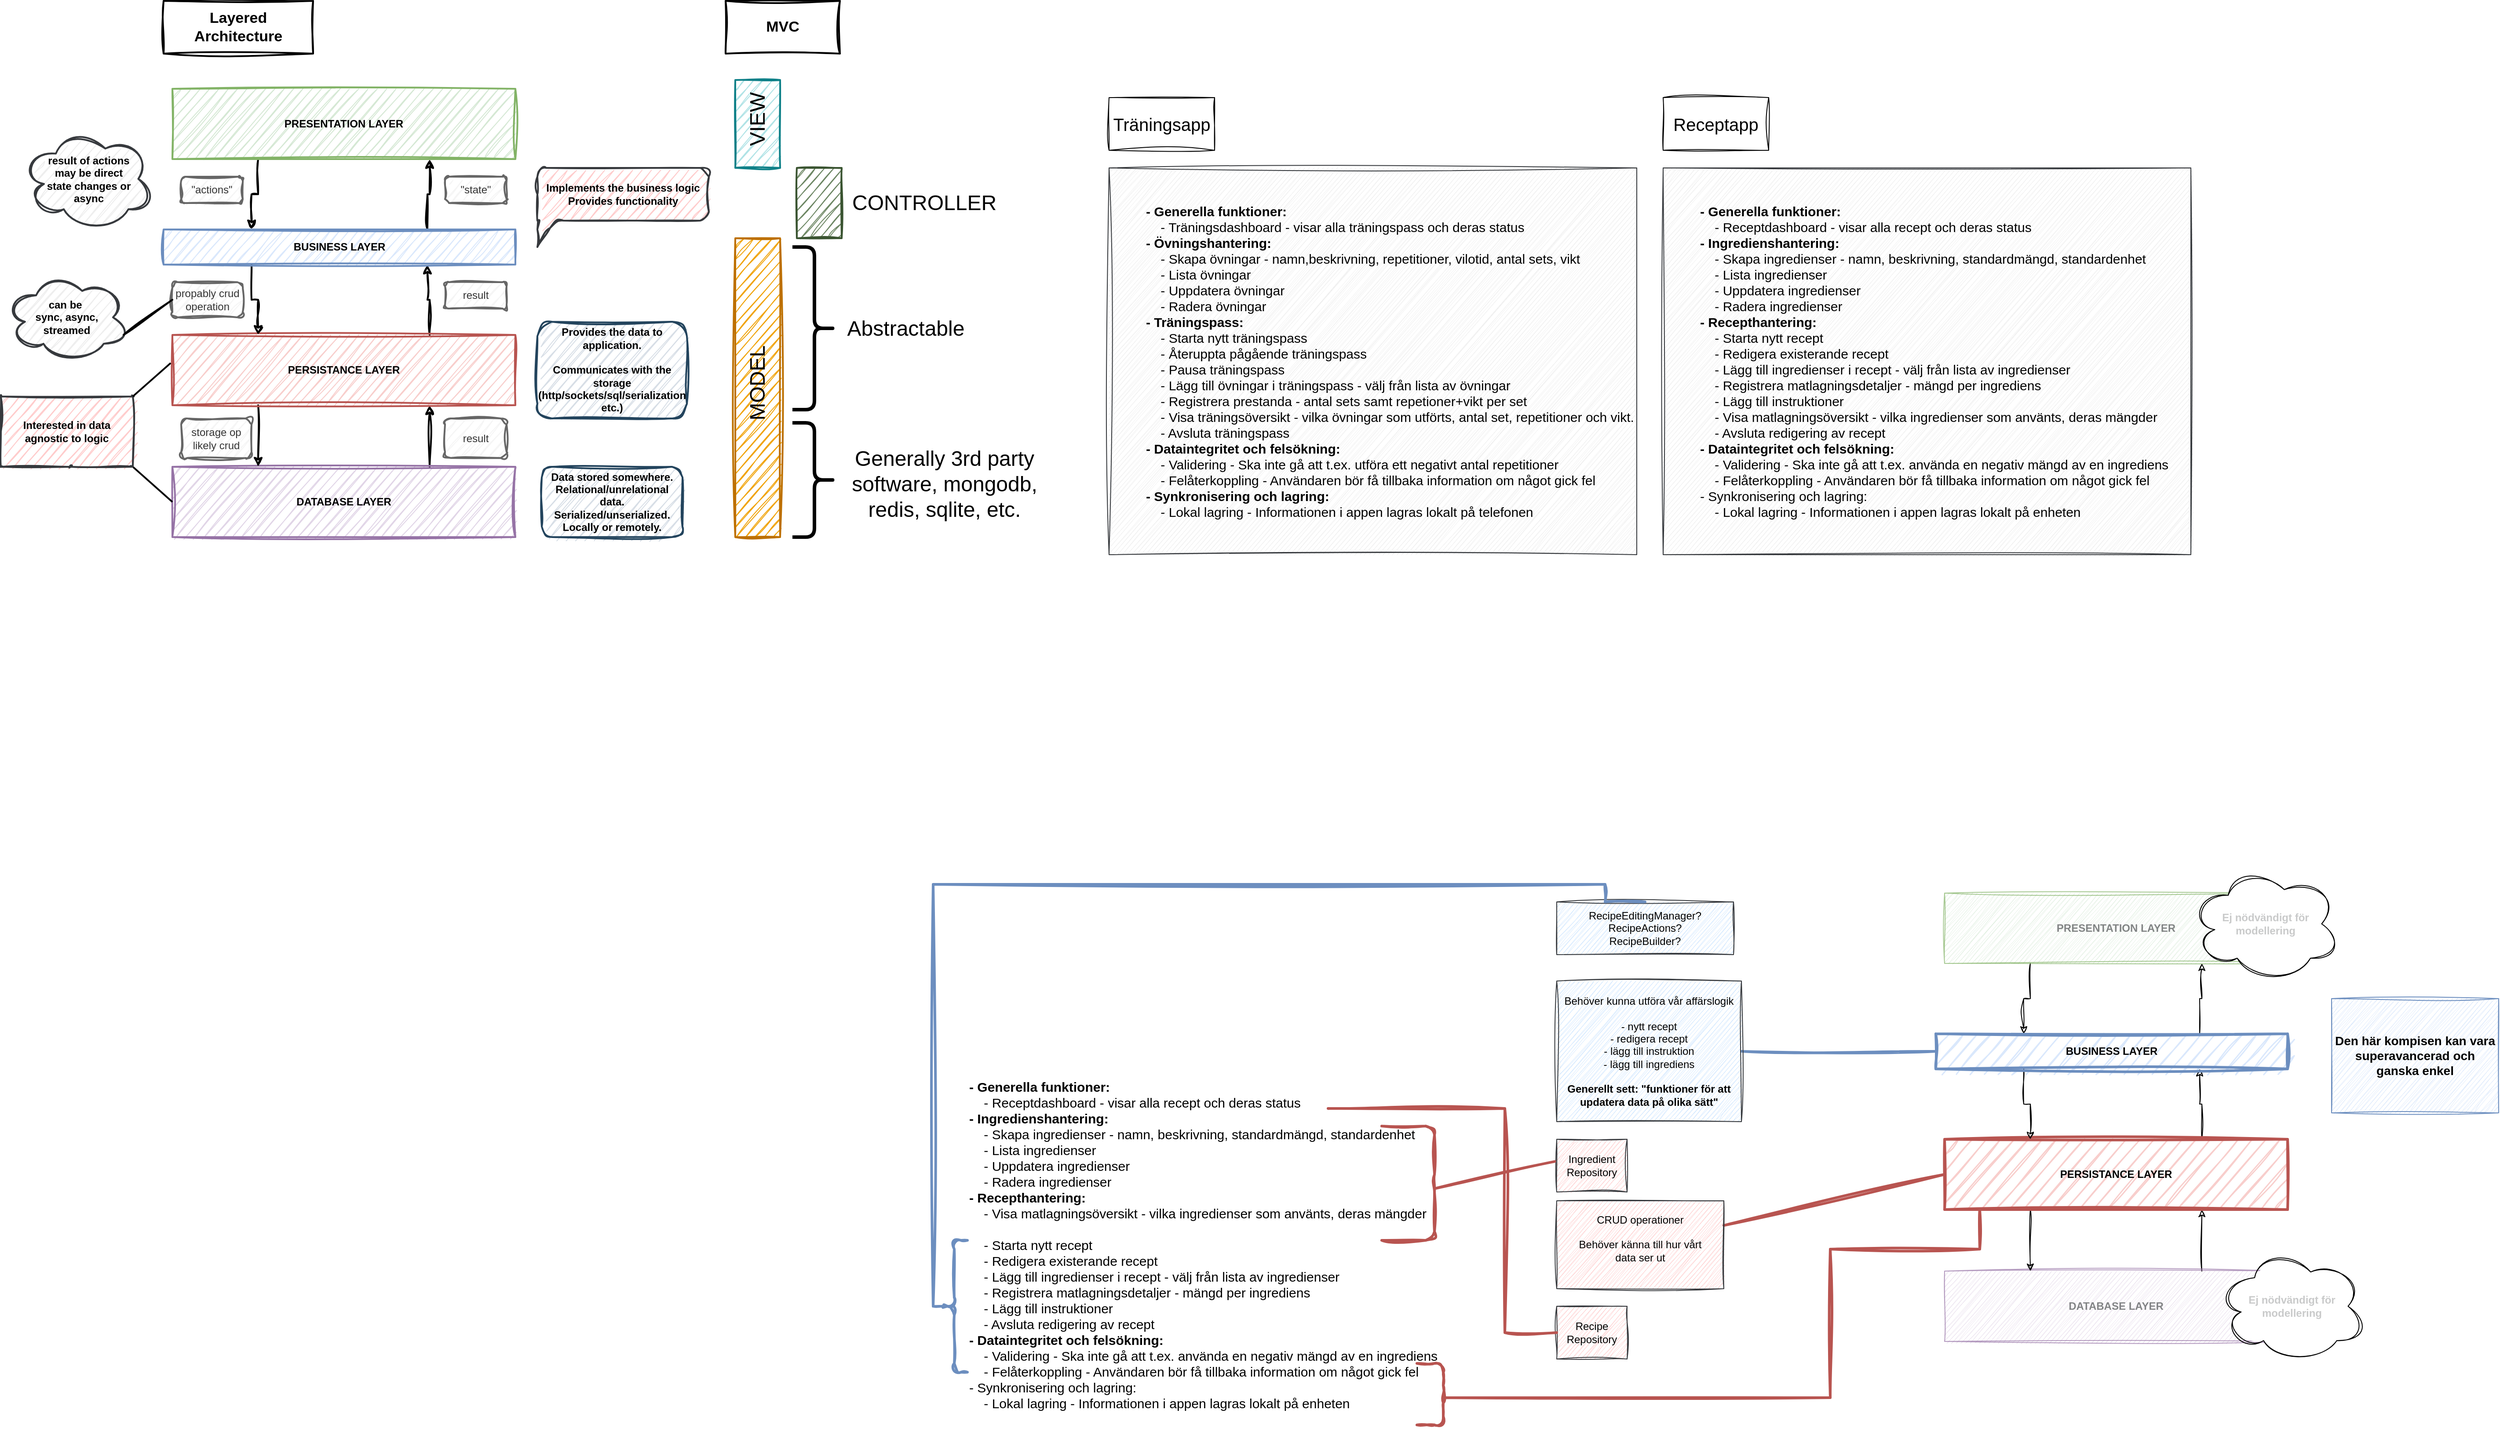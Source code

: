 <mxfile version="21.8.0" type="device">
  <diagram name="Page-1" id="NCVhBEKMuIL8DRtao78c">
    <mxGraphModel dx="3463" dy="1295" grid="1" gridSize="10" guides="1" tooltips="1" connect="1" arrows="1" fold="1" page="1" pageScale="1" pageWidth="850" pageHeight="1100" math="0" shadow="0">
      <root>
        <mxCell id="0" />
        <mxCell id="1" parent="0" />
        <mxCell id="bqATVecDFZBd0OB_Plpx-9" style="edgeStyle=orthogonalEdgeStyle;rounded=0;orthogonalLoop=1;jettySize=auto;html=1;exitX=0.75;exitY=0;exitDx=0;exitDy=0;entryX=0.75;entryY=1;entryDx=0;entryDy=0;sketch=1;curveFitting=1;jiggle=2;shadow=0;strokeWidth=2;" parent="1" source="bqATVecDFZBd0OB_Plpx-1" target="bqATVecDFZBd0OB_Plpx-3" edge="1">
          <mxGeometry relative="1" as="geometry" />
        </mxCell>
        <mxCell id="bqATVecDFZBd0OB_Plpx-1" value="&lt;b&gt;DATABASE LAYER&lt;/b&gt;" style="rounded=0;whiteSpace=wrap;html=1;fillColor=#e1d5e7;strokeColor=#9673a6;sketch=1;curveFitting=1;jiggle=2;shadow=0;strokeWidth=2;" parent="1" vertex="1">
          <mxGeometry x="-25" y="600" width="390" height="80" as="geometry" />
        </mxCell>
        <mxCell id="bqATVecDFZBd0OB_Plpx-8" style="edgeStyle=orthogonalEdgeStyle;rounded=0;orthogonalLoop=1;jettySize=auto;html=1;exitX=0.25;exitY=1;exitDx=0;exitDy=0;entryX=0.25;entryY=0;entryDx=0;entryDy=0;sketch=1;curveFitting=1;jiggle=2;shadow=0;strokeWidth=2;" parent="1" source="bqATVecDFZBd0OB_Plpx-3" target="bqATVecDFZBd0OB_Plpx-1" edge="1">
          <mxGeometry relative="1" as="geometry" />
        </mxCell>
        <mxCell id="bqATVecDFZBd0OB_Plpx-23" style="edgeStyle=orthogonalEdgeStyle;rounded=0;orthogonalLoop=1;jettySize=auto;html=1;exitX=0.75;exitY=0;exitDx=0;exitDy=0;entryX=0.75;entryY=1;entryDx=0;entryDy=0;sketch=1;curveFitting=1;jiggle=2;shadow=0;strokeWidth=2;" parent="1" source="bqATVecDFZBd0OB_Plpx-3" target="bqATVecDFZBd0OB_Plpx-21" edge="1">
          <mxGeometry relative="1" as="geometry" />
        </mxCell>
        <mxCell id="bqATVecDFZBd0OB_Plpx-3" value="&lt;b&gt;PERSISTANCE LAYER&lt;/b&gt;" style="rounded=0;whiteSpace=wrap;html=1;fillColor=#f8cecc;strokeColor=#b85450;sketch=1;curveFitting=1;jiggle=2;shadow=0;strokeWidth=2;" parent="1" vertex="1">
          <mxGeometry x="-25" y="450" width="390" height="80" as="geometry" />
        </mxCell>
        <mxCell id="bqATVecDFZBd0OB_Plpx-7" value="&lt;b&gt;Data stored somewhere. Relational/unrelational data. Serialized/unserialized. Locally or remotely.&lt;/b&gt;" style="rounded=1;whiteSpace=wrap;html=1;fillColor=#D7DEE6;strokeColor=#23445d;sketch=1;curveFitting=1;jiggle=2;shadow=0;strokeWidth=2;" parent="1" vertex="1">
          <mxGeometry x="395" y="600" width="160" height="80" as="geometry" />
        </mxCell>
        <mxCell id="bqATVecDFZBd0OB_Plpx-10" value="&lt;b&gt;Provides the data to application.&lt;br&gt;&lt;br&gt;Communicates with the storage (http/sockets/sql/serialization etc.)&lt;/b&gt;" style="rounded=1;whiteSpace=wrap;html=1;fillColor=#D7DEE6;strokeColor=#23445d;sketch=1;curveFitting=1;jiggle=2;shadow=0;strokeWidth=2;" parent="1" vertex="1">
          <mxGeometry x="390" y="435" width="170" height="110" as="geometry" />
        </mxCell>
        <mxCell id="bqATVecDFZBd0OB_Plpx-27" style="edgeStyle=orthogonalEdgeStyle;rounded=0;orthogonalLoop=1;jettySize=auto;html=1;exitX=0.25;exitY=1;exitDx=0;exitDy=0;entryX=0.25;entryY=0;entryDx=0;entryDy=0;sketch=1;curveFitting=1;jiggle=2;shadow=0;strokeWidth=2;" parent="1" source="bqATVecDFZBd0OB_Plpx-14" target="bqATVecDFZBd0OB_Plpx-21" edge="1">
          <mxGeometry relative="1" as="geometry" />
        </mxCell>
        <mxCell id="bqATVecDFZBd0OB_Plpx-14" value="&lt;b&gt;PRESENTATION LAYER&lt;/b&gt;" style="rounded=0;whiteSpace=wrap;html=1;fillColor=#d5e8d4;strokeColor=#82b366;sketch=1;curveFitting=1;jiggle=2;shadow=0;strokeWidth=2;" parent="1" vertex="1">
          <mxGeometry x="-25" y="170" width="390" height="80" as="geometry" />
        </mxCell>
        <mxCell id="bqATVecDFZBd0OB_Plpx-22" style="edgeStyle=orthogonalEdgeStyle;rounded=0;orthogonalLoop=1;jettySize=auto;html=1;exitX=0.25;exitY=1;exitDx=0;exitDy=0;entryX=0.25;entryY=0;entryDx=0;entryDy=0;sketch=1;curveFitting=1;jiggle=2;shadow=0;strokeWidth=2;" parent="1" source="bqATVecDFZBd0OB_Plpx-21" target="bqATVecDFZBd0OB_Plpx-3" edge="1">
          <mxGeometry relative="1" as="geometry" />
        </mxCell>
        <mxCell id="bqATVecDFZBd0OB_Plpx-24" style="edgeStyle=orthogonalEdgeStyle;rounded=0;orthogonalLoop=1;jettySize=auto;html=1;exitX=0.75;exitY=0;exitDx=0;exitDy=0;entryX=0.75;entryY=1;entryDx=0;entryDy=0;sketch=1;curveFitting=1;jiggle=2;shadow=0;strokeWidth=2;" parent="1" source="bqATVecDFZBd0OB_Plpx-21" target="bqATVecDFZBd0OB_Plpx-14" edge="1">
          <mxGeometry relative="1" as="geometry">
            <Array as="points">
              <mxPoint x="265" y="330" />
              <mxPoint x="265" y="290" />
              <mxPoint x="268" y="290" />
            </Array>
          </mxGeometry>
        </mxCell>
        <mxCell id="bqATVecDFZBd0OB_Plpx-21" value="&lt;b&gt;BUSINESS LAYER&lt;/b&gt;" style="rounded=0;whiteSpace=wrap;html=1;fillColor=#dae8fc;strokeColor=#6c8ebf;sketch=1;curveFitting=1;jiggle=2;shadow=0;strokeWidth=2;" parent="1" vertex="1">
          <mxGeometry x="-35" y="330" width="400" height="40" as="geometry" />
        </mxCell>
        <mxCell id="bqATVecDFZBd0OB_Plpx-26" style="edgeStyle=orthogonalEdgeStyle;rounded=0;orthogonalLoop=1;jettySize=auto;html=1;exitX=0.5;exitY=1;exitDx=0;exitDy=0;sketch=1;curveFitting=1;jiggle=2;shadow=0;strokeWidth=2;" parent="1" source="bqATVecDFZBd0OB_Plpx-21" target="bqATVecDFZBd0OB_Plpx-21" edge="1">
          <mxGeometry relative="1" as="geometry" />
        </mxCell>
        <mxCell id="bqATVecDFZBd0OB_Plpx-29" value="&quot;state&quot;" style="rounded=1;whiteSpace=wrap;html=1;fillColor=#f5f5f5;fontColor=#333333;strokeColor=#666666;sketch=1;curveFitting=1;jiggle=2;shadow=0;strokeWidth=2;" parent="1" vertex="1">
          <mxGeometry x="285" y="270" width="70" height="30" as="geometry" />
        </mxCell>
        <mxCell id="bqATVecDFZBd0OB_Plpx-30" value="&quot;actions&quot;" style="rounded=1;whiteSpace=wrap;html=1;fillColor=#f5f5f5;fontColor=#333333;strokeColor=#666666;sketch=1;curveFitting=1;jiggle=2;shadow=0;strokeWidth=2;" parent="1" vertex="1">
          <mxGeometry x="-15" y="270" width="70" height="30" as="geometry" />
        </mxCell>
        <mxCell id="bqATVecDFZBd0OB_Plpx-31" value="propably crud&lt;br&gt;operation" style="rounded=1;whiteSpace=wrap;html=1;fillColor=#f5f5f5;fontColor=#333333;strokeColor=#666666;sketch=1;curveFitting=1;jiggle=2;shadow=0;strokeWidth=2;" parent="1" vertex="1">
          <mxGeometry x="-25" y="390" width="80" height="40" as="geometry" />
        </mxCell>
        <mxCell id="bqATVecDFZBd0OB_Plpx-32" value="result" style="rounded=1;whiteSpace=wrap;html=1;fillColor=#f5f5f5;fontColor=#333333;strokeColor=#666666;sketch=1;curveFitting=1;jiggle=2;shadow=0;strokeWidth=2;" parent="1" vertex="1">
          <mxGeometry x="285" y="390" width="70" height="30" as="geometry" />
        </mxCell>
        <mxCell id="bqATVecDFZBd0OB_Plpx-33" value="storage op&lt;br&gt;likely crud" style="rounded=1;whiteSpace=wrap;html=1;fillColor=#f5f5f5;fontColor=#333333;strokeColor=#666666;sketch=1;curveFitting=1;jiggle=2;shadow=0;strokeWidth=2;" parent="1" vertex="1">
          <mxGeometry x="-15" y="545" width="80" height="45" as="geometry" />
        </mxCell>
        <mxCell id="bqATVecDFZBd0OB_Plpx-34" value="result" style="rounded=1;whiteSpace=wrap;html=1;fillColor=#f5f5f5;fontColor=#333333;strokeColor=#666666;sketch=1;curveFitting=1;jiggle=2;shadow=0;strokeWidth=2;" parent="1" vertex="1">
          <mxGeometry x="285" y="545" width="70" height="45" as="geometry" />
        </mxCell>
        <mxCell id="bqATVecDFZBd0OB_Plpx-35" value="&lt;b&gt;can be&amp;nbsp;&lt;br&gt;sync, async,&lt;br&gt;streamed&lt;/b&gt;" style="ellipse;shape=cloud;whiteSpace=wrap;html=1;fillColor=#eeeeee;strokeColor=#36393d;sketch=1;curveFitting=1;jiggle=2;shadow=0;strokeWidth=2;" parent="1" vertex="1">
          <mxGeometry x="-215" y="380" width="140" height="100" as="geometry" />
        </mxCell>
        <mxCell id="bqATVecDFZBd0OB_Plpx-36" value="&lt;b&gt;result of actions&lt;br&gt;may be direct&lt;br&gt;state changes or&lt;br&gt;async&lt;/b&gt;" style="ellipse;shape=cloud;whiteSpace=wrap;html=1;fillColor=#eeeeee;strokeColor=#36393d;sketch=1;curveFitting=1;jiggle=2;shadow=0;strokeWidth=2;" parent="1" vertex="1">
          <mxGeometry x="-195" y="215" width="150" height="115" as="geometry" />
        </mxCell>
        <mxCell id="bqATVecDFZBd0OB_Plpx-37" value="" style="endArrow=none;html=1;rounded=0;exitX=0.96;exitY=0.7;exitDx=0;exitDy=0;exitPerimeter=0;entryX=0;entryY=0.5;entryDx=0;entryDy=0;sketch=1;curveFitting=1;jiggle=2;shadow=0;strokeWidth=2;" parent="1" source="bqATVecDFZBd0OB_Plpx-35" target="bqATVecDFZBd0OB_Plpx-31" edge="1">
          <mxGeometry width="50" height="50" relative="1" as="geometry">
            <mxPoint x="155" y="480" as="sourcePoint" />
            <mxPoint x="205" y="430" as="targetPoint" />
          </mxGeometry>
        </mxCell>
        <mxCell id="bqATVecDFZBd0OB_Plpx-41" value="&lt;b&gt;Implements the business logic&lt;br&gt;Provides functionality&lt;br&gt;&lt;/b&gt;" style="shape=callout;whiteSpace=wrap;html=1;perimeter=calloutPerimeter;sketch=1;curveFitting=1;jiggle=2;fillColor=#ffcccc;strokeColor=#36393d;position2=0;size=30;position=0;shadow=0;rounded=1;strokeWidth=2;" parent="1" vertex="1">
          <mxGeometry x="390" y="260" width="195" height="90" as="geometry" />
        </mxCell>
        <mxCell id="bqATVecDFZBd0OB_Plpx-46" style="rounded=0;orthogonalLoop=1;jettySize=auto;html=1;exitX=0;exitY=0;exitDx=150;exitDy=80;exitPerimeter=0;entryX=0;entryY=0.5;entryDx=0;entryDy=0;endArrow=none;endFill=0;strokeWidth=2;" parent="1" source="bqATVecDFZBd0OB_Plpx-43" target="bqATVecDFZBd0OB_Plpx-1" edge="1">
          <mxGeometry relative="1" as="geometry" />
        </mxCell>
        <mxCell id="bqATVecDFZBd0OB_Plpx-43" value="&lt;b&gt;Interested in data&lt;br&gt;agnostic to logic&lt;br&gt;&lt;/b&gt;" style="shape=callout;whiteSpace=wrap;html=1;perimeter=calloutPerimeter;sketch=1;curveFitting=1;jiggle=2;fillColor=#ffcccc;strokeColor=#36393d;position2=1;size=0;position=0.53;shadow=0;rounded=1;base=150;arcSize=0;strokeWidth=2;" parent="1" vertex="1">
          <mxGeometry x="-220" y="520" width="150" height="80" as="geometry" />
        </mxCell>
        <mxCell id="bqATVecDFZBd0OB_Plpx-45" value="" style="endArrow=none;html=1;rounded=0;exitX=1;exitY=0;exitDx=0;exitDy=0;exitPerimeter=0;entryX=-0.005;entryY=0.4;entryDx=0;entryDy=0;entryPerimeter=0;strokeWidth=2;" parent="1" source="bqATVecDFZBd0OB_Plpx-43" target="bqATVecDFZBd0OB_Plpx-3" edge="1">
          <mxGeometry width="50" height="50" relative="1" as="geometry">
            <mxPoint x="155" y="480" as="sourcePoint" />
            <mxPoint x="205" y="430" as="targetPoint" />
          </mxGeometry>
        </mxCell>
        <mxCell id="bqATVecDFZBd0OB_Plpx-48" value="&lt;blockquote style=&quot;margin: 0px 0px 0px 40px; border: none; padding: 0px; font-size: 15px;&quot;&gt;&lt;font style=&quot;font-size: 15px;&quot;&gt;&lt;b style=&quot;&quot;&gt;- Generella funktioner:&lt;br&gt;&lt;/b&gt;&lt;span style=&quot;&quot; class=&quot;Apple-converted-space&quot;&gt;&amp;nbsp; &amp;nbsp; &lt;/span&gt;- Träningsdashboard - visar alla träningspass och deras status&lt;/font&gt;&lt;/blockquote&gt;&lt;blockquote style=&quot;margin: 0px 0px 0px 40px; border: none; padding: 0px; font-size: 15px;&quot;&gt;&lt;font style=&quot;font-size: 15px;&quot;&gt;&lt;b&gt;- Övningshantering:&lt;br&gt;&lt;/b&gt;&lt;span class=&quot;Apple-converted-space&quot;&gt;&amp;nbsp; &amp;nbsp; &lt;/span&gt;- Skapa övningar - namn,beskrivning, repetitioner, vilotid, antal sets, vikt&lt;br&gt;&lt;span class=&quot;Apple-converted-space&quot;&gt;&amp;nbsp; &amp;nbsp; &lt;/span&gt;- Lista övningar&lt;br&gt;&lt;span class=&quot;Apple-converted-space&quot;&gt;&amp;nbsp; &amp;nbsp; &lt;/span&gt;- Uppdatera övningar&lt;br&gt;&lt;span class=&quot;Apple-converted-space&quot;&gt;&amp;nbsp; &amp;nbsp; &lt;/span&gt;- Radera övningar&lt;/font&gt;&lt;/blockquote&gt;&lt;blockquote style=&quot;margin: 0px 0px 0px 40px; border: none; padding: 0px; font-size: 15px;&quot;&gt;&lt;font style=&quot;font-size: 15px;&quot;&gt;&lt;b&gt;- Träningspass:&lt;br&gt;&lt;/b&gt;&lt;span class=&quot;Apple-converted-space&quot;&gt;&amp;nbsp; &amp;nbsp; &lt;/span&gt;- Starta nytt träningspass&lt;br&gt;&lt;span class=&quot;Apple-converted-space&quot;&gt;&amp;nbsp; &amp;nbsp; &lt;/span&gt;- Återuppta pågående träningspass&lt;br&gt;&lt;span class=&quot;Apple-converted-space&quot;&gt;&amp;nbsp; &amp;nbsp; &lt;/span&gt;- Pausa träningspass&lt;br&gt;&lt;span class=&quot;Apple-converted-space&quot;&gt;&amp;nbsp; &amp;nbsp; &lt;/span&gt;- Lägg till övningar i träningspass - välj från lista av övningar&lt;br&gt;&lt;span class=&quot;Apple-converted-space&quot;&gt;&amp;nbsp; &amp;nbsp; &lt;/span&gt;- Registrera prestanda - antal sets samt repetioner+vikt per set&lt;br&gt;&lt;span class=&quot;Apple-converted-space&quot;&gt;&amp;nbsp; &amp;nbsp; &lt;/span&gt;- Visa träningsöversikt - vilka övningar som utförts, antal set, repetitioner och vikt.&lt;br&gt;&lt;span class=&quot;Apple-converted-space&quot;&gt;&amp;nbsp; &amp;nbsp; &lt;/span&gt;- Avsluta träningspass&lt;/font&gt;&lt;/blockquote&gt;&lt;blockquote style=&quot;margin: 0px 0px 0px 40px; border: none; padding: 0px; font-size: 15px;&quot;&gt;&lt;b&gt;&lt;font style=&quot;font-size: 15px;&quot;&gt;- Dataintegritet och felsökning:&lt;br&gt;&lt;/font&gt;&lt;/b&gt;&lt;/blockquote&gt;&lt;blockquote style=&quot;margin: 0px 0px 0px 40px; border: none; padding: 0px; font-size: 15px;&quot;&gt;&lt;/blockquote&gt;&lt;blockquote style=&quot;margin: 0px 0px 0px 40px; border: none; padding: 0px; font-size: 15px;&quot;&gt;&lt;font style=&quot;font-size: 15px;&quot;&gt;&lt;span style=&quot;background-color: initial;&quot; class=&quot;Apple-converted-space&quot;&gt;&amp;nbsp; &amp;nbsp;&amp;nbsp;&lt;/span&gt;&lt;span style=&quot;background-color: initial;&quot;&gt;- Validering - Ska inte gå att t.ex. utföra ett negativt antal repetitioner&lt;br&gt;&lt;/span&gt;&lt;span style=&quot;background-color: initial;&quot; class=&quot;Apple-converted-space&quot;&gt;&amp;nbsp; &amp;nbsp;&amp;nbsp;&lt;/span&gt;&lt;span style=&quot;background-color: initial;&quot;&gt;- Felåterkoppling - Användaren bör få tillbaka information om något gick fel&lt;/span&gt;&lt;/font&gt;&lt;/blockquote&gt;&lt;blockquote style=&quot;margin: 0px 0px 0px 40px; border: none; padding: 0px; font-size: 15px;&quot;&gt;&lt;/blockquote&gt;&lt;blockquote style=&quot;margin: 0px 0px 0px 40px; border: none; padding: 0px; font-size: 15px;&quot;&gt;&lt;font style=&quot;font-size: 15px;&quot;&gt;&lt;b style=&quot;&quot;&gt;- Synkronisering och lagring:&lt;br&gt;&lt;/b&gt;&lt;span style=&quot;&quot; class=&quot;Apple-converted-space&quot;&gt;&amp;nbsp; &amp;nbsp;&amp;nbsp;&lt;/span&gt;- Lokal lagring - Informationen i appen lagras lokalt på telefonen&lt;/font&gt;&lt;/blockquote&gt;" style="rounded=0;whiteSpace=wrap;html=1;fillColor=#eeeeee;strokeColor=#36393d;sketch=1;curveFitting=1;jiggle=2;shadow=0;align=left;perimeterSpacing=0;glass=0;" parent="1" vertex="1">
          <mxGeometry x="1040" y="260" width="600" height="440" as="geometry" />
        </mxCell>
        <mxCell id="bqATVecDFZBd0OB_Plpx-50" value="&lt;font style=&quot;font-size: 20px;&quot;&gt;Träningsapp&lt;/font&gt;" style="rounded=0;whiteSpace=wrap;html=1;sketch=1;curveFitting=1;jiggle=2;" parent="1" vertex="1">
          <mxGeometry x="1040" y="180" width="120" height="60" as="geometry" />
        </mxCell>
        <mxCell id="bqATVecDFZBd0OB_Plpx-51" value="&lt;blockquote style=&quot;margin: 0px 0px 0px 40px; border: none; padding: 0px; font-size: 15px;&quot;&gt;&lt;font style=&quot;font-size: 15px;&quot;&gt;&lt;b&gt;&lt;br&gt;&lt;/b&gt;&lt;/font&gt;&lt;/blockquote&gt;&lt;blockquote style=&quot;margin: 0px 0px 0px 40px; border: none; padding: 0px; font-size: 15px;&quot;&gt;&lt;font style=&quot;font-size: 15px;&quot;&gt;&lt;b&gt;- Generella funktioner:&lt;br&gt;&lt;/b&gt;&amp;nbsp; &amp;nbsp; - Receptdashboard - visar alla recept och deras status&lt;br&gt;&lt;b&gt;- Ingredienshantering:&lt;br&gt;&lt;/b&gt;&amp;nbsp; &amp;nbsp; - Skapa ingredienser - namn, beskrivning, standardmängd, standardenhet&lt;br&gt;&amp;nbsp; &amp;nbsp; - Lista ingredienser&lt;br&gt;&amp;nbsp; &amp;nbsp; - Uppdatera ingredienser&lt;br&gt;&amp;nbsp; &amp;nbsp; - Radera ingredienser&lt;br&gt;&lt;b&gt;- Recepthantering:&lt;br&gt;&lt;/b&gt;&amp;nbsp; &amp;nbsp; - Starta nytt recept&lt;br&gt;&amp;nbsp; &amp;nbsp; - Redigera existerande recept&lt;br&gt;&amp;nbsp; &amp;nbsp; - Lägg till ingredienser i recept - välj från lista av ingredienser&lt;br&gt;&amp;nbsp; &amp;nbsp; - Registrera matlagningsdetaljer - mängd per ingrediens&lt;/font&gt;&lt;/blockquote&gt;&lt;blockquote style=&quot;margin: 0px 0px 0px 40px; border: none; padding: 0px; font-size: 15px;&quot;&gt;&lt;font style=&quot;font-size: 15px;&quot;&gt;&amp;nbsp; &amp;nbsp; - Lägg till instruktioner&lt;br style=&quot;border-color: var(--border-color);&quot;&gt;&amp;nbsp; &amp;nbsp; - Visa matlagningsöversikt - vilka ingredienser som använts, deras mängder&lt;br&gt;&amp;nbsp; &amp;nbsp; - Avsluta redigering av recept&lt;br&gt;&lt;b&gt;- Dataintegritet och felsökning:&lt;br&gt;&lt;/b&gt;&amp;nbsp; &amp;nbsp; - Validering - Ska inte gå att t.ex. använda en negativ mängd av en ingrediens&lt;br&gt;&amp;nbsp; &amp;nbsp; - Felåterkoppling - Användaren bör få tillbaka information om något gick fel&lt;br&gt;- Synkronisering och lagring:&lt;br&gt;&amp;nbsp; &amp;nbsp; - Lokal lagring - Informationen i appen lagras lokalt på enheten&lt;/font&gt;&lt;/blockquote&gt;&lt;blockquote style=&quot;margin: 0px 0px 0px 40px; border: none; padding: 0px; font-size: 15px;&quot;&gt;&lt;div style=&quot;&quot;&gt;&lt;br&gt;&lt;/div&gt;&lt;/blockquote&gt;" style="rounded=0;whiteSpace=wrap;html=1;fillColor=#eeeeee;strokeColor=#36393d;sketch=1;curveFitting=1;jiggle=2;shadow=0;align=left;perimeterSpacing=0;glass=0;" parent="1" vertex="1">
          <mxGeometry x="1670" y="260" width="600" height="440" as="geometry" />
        </mxCell>
        <mxCell id="bqATVecDFZBd0OB_Plpx-52" value="&lt;font style=&quot;font-size: 20px;&quot;&gt;Receptapp&lt;br&gt;&lt;/font&gt;" style="rounded=0;whiteSpace=wrap;html=1;sketch=1;curveFitting=1;jiggle=2;" parent="1" vertex="1">
          <mxGeometry x="1670" y="180" width="120" height="60" as="geometry" />
        </mxCell>
        <mxCell id="bqATVecDFZBd0OB_Plpx-79" style="edgeStyle=orthogonalEdgeStyle;rounded=0;orthogonalLoop=1;jettySize=auto;html=1;exitX=0.75;exitY=0;exitDx=0;exitDy=0;entryX=0.75;entryY=1;entryDx=0;entryDy=0;sketch=1;curveFitting=1;jiggle=2;shadow=0;" parent="1" source="bqATVecDFZBd0OB_Plpx-80" target="bqATVecDFZBd0OB_Plpx-83" edge="1">
          <mxGeometry relative="1" as="geometry" />
        </mxCell>
        <mxCell id="bqATVecDFZBd0OB_Plpx-80" value="&lt;b&gt;&lt;font color=&quot;#4f5254&quot;&gt;DATABASE LAYER&lt;/font&gt;&lt;br&gt;&lt;/b&gt;" style="rounded=0;whiteSpace=wrap;html=1;fillColor=#e1d5e7;strokeColor=#9673a6;sketch=1;curveFitting=1;jiggle=2;shadow=0;opacity=70;glass=0;textOpacity=70;" parent="1" vertex="1">
          <mxGeometry x="1990" y="1515" width="390" height="80" as="geometry" />
        </mxCell>
        <mxCell id="bqATVecDFZBd0OB_Plpx-81" style="edgeStyle=orthogonalEdgeStyle;rounded=0;orthogonalLoop=1;jettySize=auto;html=1;exitX=0.25;exitY=1;exitDx=0;exitDy=0;entryX=0.25;entryY=0;entryDx=0;entryDy=0;sketch=1;curveFitting=1;jiggle=2;shadow=0;" parent="1" source="bqATVecDFZBd0OB_Plpx-83" target="bqATVecDFZBd0OB_Plpx-80" edge="1">
          <mxGeometry relative="1" as="geometry" />
        </mxCell>
        <mxCell id="bqATVecDFZBd0OB_Plpx-82" style="edgeStyle=orthogonalEdgeStyle;rounded=0;orthogonalLoop=1;jettySize=auto;html=1;exitX=0.75;exitY=0;exitDx=0;exitDy=0;entryX=0.75;entryY=1;entryDx=0;entryDy=0;sketch=1;curveFitting=1;jiggle=2;shadow=0;" parent="1" source="bqATVecDFZBd0OB_Plpx-83" target="bqATVecDFZBd0OB_Plpx-90" edge="1">
          <mxGeometry relative="1" as="geometry" />
        </mxCell>
        <mxCell id="bqATVecDFZBd0OB_Plpx-83" value="&lt;b&gt;PERSISTANCE LAYER&lt;/b&gt;" style="rounded=0;whiteSpace=wrap;html=1;fillColor=#f8cecc;strokeColor=#b85450;sketch=1;curveFitting=1;jiggle=2;shadow=0;strokeWidth=3;" parent="1" vertex="1">
          <mxGeometry x="1990" y="1365" width="390" height="80" as="geometry" />
        </mxCell>
        <mxCell id="bqATVecDFZBd0OB_Plpx-86" style="edgeStyle=orthogonalEdgeStyle;rounded=0;orthogonalLoop=1;jettySize=auto;html=1;exitX=0.25;exitY=1;exitDx=0;exitDy=0;entryX=0.25;entryY=0;entryDx=0;entryDy=0;sketch=1;curveFitting=1;jiggle=2;shadow=0;" parent="1" source="bqATVecDFZBd0OB_Plpx-87" target="bqATVecDFZBd0OB_Plpx-90" edge="1">
          <mxGeometry relative="1" as="geometry" />
        </mxCell>
        <mxCell id="bqATVecDFZBd0OB_Plpx-87" value="&lt;b&gt;&lt;font color=&quot;#4f5254&quot;&gt;PRESENTATION LAYER&lt;/font&gt;&lt;/b&gt;" style="rounded=0;whiteSpace=wrap;html=1;fillColor=#d5e8d4;strokeColor=#82b366;sketch=1;curveFitting=1;jiggle=2;shadow=0;opacity=70;textOpacity=70;" parent="1" vertex="1">
          <mxGeometry x="1990" y="1085" width="390" height="80" as="geometry" />
        </mxCell>
        <mxCell id="bqATVecDFZBd0OB_Plpx-88" style="edgeStyle=orthogonalEdgeStyle;rounded=0;orthogonalLoop=1;jettySize=auto;html=1;exitX=0.25;exitY=1;exitDx=0;exitDy=0;entryX=0.25;entryY=0;entryDx=0;entryDy=0;sketch=1;curveFitting=1;jiggle=2;shadow=0;" parent="1" source="bqATVecDFZBd0OB_Plpx-90" target="bqATVecDFZBd0OB_Plpx-83" edge="1">
          <mxGeometry relative="1" as="geometry" />
        </mxCell>
        <mxCell id="bqATVecDFZBd0OB_Plpx-89" style="edgeStyle=orthogonalEdgeStyle;rounded=0;orthogonalLoop=1;jettySize=auto;html=1;exitX=0.75;exitY=0;exitDx=0;exitDy=0;entryX=0.75;entryY=1;entryDx=0;entryDy=0;sketch=1;curveFitting=1;jiggle=2;shadow=0;" parent="1" source="bqATVecDFZBd0OB_Plpx-90" target="bqATVecDFZBd0OB_Plpx-87" edge="1">
          <mxGeometry relative="1" as="geometry">
            <Array as="points">
              <mxPoint x="2280" y="1245" />
              <mxPoint x="2280" y="1205" />
              <mxPoint x="2283" y="1205" />
            </Array>
          </mxGeometry>
        </mxCell>
        <mxCell id="bqATVecDFZBd0OB_Plpx-90" value="&lt;b&gt;BUSINESS LAYER&lt;/b&gt;" style="rounded=0;whiteSpace=wrap;html=1;fillColor=#dae8fc;strokeColor=#6c8ebf;sketch=1;curveFitting=1;jiggle=2;shadow=0;strokeWidth=3;" parent="1" vertex="1">
          <mxGeometry x="1980" y="1245" width="400" height="40" as="geometry" />
        </mxCell>
        <mxCell id="bqATVecDFZBd0OB_Plpx-91" style="edgeStyle=orthogonalEdgeStyle;rounded=0;orthogonalLoop=1;jettySize=auto;html=1;exitX=0.5;exitY=1;exitDx=0;exitDy=0;sketch=1;curveFitting=1;jiggle=2;shadow=0;" parent="1" source="bqATVecDFZBd0OB_Plpx-90" target="bqATVecDFZBd0OB_Plpx-90" edge="1">
          <mxGeometry relative="1" as="geometry" />
        </mxCell>
        <mxCell id="bqATVecDFZBd0OB_Plpx-112" value="&lt;b&gt;&lt;font color=&quot;#4f5254&quot;&gt;Ej nödvändigt för modellering&lt;/font&gt;&lt;/b&gt;" style="ellipse;shape=cloud;whiteSpace=wrap;html=1;sketch=1;curveFitting=1;jiggle=2;textOpacity=30;" parent="1" vertex="1">
          <mxGeometry x="2270" y="1055" width="170" height="130" as="geometry" />
        </mxCell>
        <mxCell id="bqATVecDFZBd0OB_Plpx-118" style="rounded=0;orthogonalLoop=1;jettySize=auto;html=1;exitX=1;exitY=0.5;exitDx=0;exitDy=0;entryX=0;entryY=0.5;entryDx=0;entryDy=0;endArrow=none;endFill=0;strokeWidth=3;fillColor=#dae8fc;strokeColor=#6c8ebf;sketch=1;curveFitting=1;jiggle=2;" parent="1" source="bqATVecDFZBd0OB_Plpx-117" target="bqATVecDFZBd0OB_Plpx-90" edge="1">
          <mxGeometry relative="1" as="geometry" />
        </mxCell>
        <mxCell id="bqATVecDFZBd0OB_Plpx-117" value="Behöver kunna utföra vår affärslogik&lt;br&gt;&lt;br&gt;- nytt recept&lt;br&gt;- redigera recept&lt;br&gt;- lägg till instruktion&lt;br&gt;- lägg till ingrediens&lt;br&gt;&lt;br&gt;&lt;b&gt;Generellt sett: &quot;funktioner för att updatera data på olika sätt&quot;&lt;/b&gt;" style="rounded=0;whiteSpace=wrap;html=1;sketch=1;curveFitting=1;jiggle=2;fillColor=#cce5ff;strokeColor=#36393d;" parent="1" vertex="1">
          <mxGeometry x="1549" y="1185" width="210" height="160" as="geometry" />
        </mxCell>
        <mxCell id="bqATVecDFZBd0OB_Plpx-121" style="rounded=0;orthogonalLoop=1;jettySize=auto;html=1;entryX=0;entryY=0.5;entryDx=0;entryDy=0;endArrow=none;endFill=0;fillColor=#f8cecc;strokeColor=#b85450;strokeWidth=3;sketch=1;curveFitting=1;jiggle=2;" parent="1" source="bqATVecDFZBd0OB_Plpx-119" target="bqATVecDFZBd0OB_Plpx-83" edge="1">
          <mxGeometry relative="1" as="geometry" />
        </mxCell>
        <mxCell id="bqATVecDFZBd0OB_Plpx-119" value="CRUD operationer&lt;br&gt;&lt;br&gt;Behöver känna till hur vårt&lt;br&gt;data ser ut&lt;br&gt;&lt;br&gt;" style="rounded=0;whiteSpace=wrap;html=1;sketch=1;curveFitting=1;jiggle=2;fillColor=#ffcccc;strokeColor=#36393d;" parent="1" vertex="1">
          <mxGeometry x="1549" y="1435" width="190" height="100" as="geometry" />
        </mxCell>
        <mxCell id="bqATVecDFZBd0OB_Plpx-122" value="&lt;b&gt;&lt;font style=&quot;font-size: 14px;&quot;&gt;Den här kompisen kan vara superavancerad och ganska enkel&lt;/font&gt;&lt;/b&gt;" style="rounded=0;whiteSpace=wrap;html=1;fillColor=#dae8fc;strokeColor=#6c8ebf;sketch=1;curveFitting=1;jiggle=2;shadow=0;" parent="1" vertex="1">
          <mxGeometry x="2430" y="1205" width="190" height="130" as="geometry" />
        </mxCell>
        <mxCell id="bqATVecDFZBd0OB_Plpx-123" value="RecipeEditingManager?&lt;br&gt;RecipeActions?&lt;br&gt;RecipeBuilder?" style="rounded=0;whiteSpace=wrap;html=1;sketch=1;curveFitting=1;jiggle=2;fillColor=#cce5ff;strokeColor=#36393d;" parent="1" vertex="1">
          <mxGeometry x="1549" y="1095" width="201" height="60" as="geometry" />
        </mxCell>
        <mxCell id="bqATVecDFZBd0OB_Plpx-124" value="Ingredient Repository" style="rounded=0;whiteSpace=wrap;html=1;sketch=1;curveFitting=1;jiggle=2;fillColor=#ffcccc;strokeColor=#36393d;" parent="1" vertex="1">
          <mxGeometry x="1549" y="1365" width="80" height="60" as="geometry" />
        </mxCell>
        <mxCell id="bqATVecDFZBd0OB_Plpx-125" value="Recipe Repository" style="rounded=0;whiteSpace=wrap;html=1;sketch=1;curveFitting=1;jiggle=2;fillColor=#ffcccc;strokeColor=#36393d;" parent="1" vertex="1">
          <mxGeometry x="1549" y="1555" width="80" height="60" as="geometry" />
        </mxCell>
        <mxCell id="bqATVecDFZBd0OB_Plpx-126" value="&lt;blockquote style=&quot;margin: 0px 0px 0px 40px; border: none; padding: 0px; font-size: 15px;&quot;&gt;&lt;font style=&quot;font-size: 15px;&quot;&gt;&lt;b&gt;&lt;br&gt;&lt;/b&gt;&lt;/font&gt;&lt;/blockquote&gt;&lt;blockquote style=&quot;margin: 0px 0px 0px 40px; border: none; padding: 0px; font-size: 15px;&quot;&gt;&lt;font style=&quot;font-size: 15px;&quot;&gt;&lt;b&gt;- Generella funktioner:&lt;br&gt;&lt;/b&gt;&amp;nbsp; &amp;nbsp; - Receptdashboard - visar alla recept och deras status&lt;br&gt;&lt;b&gt;- Ingredienshantering:&lt;br&gt;&lt;/b&gt;&amp;nbsp; &amp;nbsp; - Skapa ingredienser - namn, beskrivning, standardmängd, standardenhet&lt;br&gt;&amp;nbsp; &amp;nbsp; - Lista ingredienser&lt;br&gt;&amp;nbsp; &amp;nbsp; - Uppdatera ingredienser&lt;br&gt;&amp;nbsp; &amp;nbsp; - Radera ingredienser&lt;br&gt;&lt;b&gt;- Recepthantering:&lt;/b&gt;&lt;/font&gt;&lt;/blockquote&gt;&lt;blockquote style=&quot;margin: 0px 0px 0px 40px; border: none; padding: 0px; font-size: 15px;&quot;&gt;&lt;font style=&quot;font-size: 15px;&quot;&gt;&amp;nbsp; &amp;nbsp; - Visa matlagningsöversikt - vilka ingredienser som använts, deras mängder&lt;br style=&quot;border-color: var(--border-color);&quot;&gt;&amp;nbsp; &amp;nbsp;&amp;nbsp;&lt;/font&gt;&lt;/blockquote&gt;&lt;blockquote style=&quot;margin: 0px 0px 0px 40px; border: none; padding: 0px; font-size: 15px;&quot;&gt;&lt;span style=&quot;background-color: initial;&quot;&gt;&amp;nbsp; &amp;nbsp; - Starta nytt recept&lt;/span&gt;&lt;/blockquote&gt;&lt;blockquote style=&quot;margin: 0px 0px 0px 40px; border: none; padding: 0px; font-size: 15px;&quot;&gt;&lt;font style=&quot;font-size: 15px;&quot;&gt;&amp;nbsp; &amp;nbsp; - Redigera existerande recept&lt;br&gt;&amp;nbsp; &amp;nbsp; - Lägg till ingredienser i recept - välj från lista av ingredienser&lt;br&gt;&amp;nbsp; &amp;nbsp; - Registrera matlagningsdetaljer - mängd per ingrediens&lt;/font&gt;&lt;/blockquote&gt;&lt;blockquote style=&quot;margin: 0px 0px 0px 40px; border: none; padding: 0px; font-size: 15px;&quot;&gt;&lt;font style=&quot;font-size: 15px;&quot;&gt;&amp;nbsp; &amp;nbsp; - Lägg till instruktioner&lt;br style=&quot;border-color: var(--border-color);&quot;&gt;&amp;nbsp; &amp;nbsp; - Avsluta redigering av recept&lt;br&gt;&lt;b&gt;- Dataintegritet och felsökning:&lt;br&gt;&lt;/b&gt;&amp;nbsp; &amp;nbsp; - Validering - Ska inte gå att t.ex. använda en negativ mängd av en ingrediens&lt;br&gt;&amp;nbsp; &amp;nbsp; - Felåterkoppling - Användaren bör få tillbaka information om något gick fel&lt;br&gt;- Synkronisering och lagring:&lt;br&gt;&amp;nbsp; &amp;nbsp; - Lokal lagring - Informationen i appen lagras lokalt på enheten&lt;/font&gt;&lt;/blockquote&gt;&lt;blockquote style=&quot;margin: 0px 0px 0px 40px; border: none; padding: 0px; font-size: 15px;&quot;&gt;&lt;div style=&quot;&quot;&gt;&lt;br&gt;&lt;/div&gt;&lt;/blockquote&gt;" style="rounded=0;whiteSpace=wrap;html=1;fillColor=none;sketch=1;curveFitting=1;jiggle=2;shadow=0;align=left;perimeterSpacing=0;glass=0;strokeColor=none;" parent="1" vertex="1">
          <mxGeometry x="839" y="1265" width="600" height="440" as="geometry" />
        </mxCell>
        <mxCell id="bqATVecDFZBd0OB_Plpx-127" value="" style="endArrow=none;html=1;rounded=0;entryX=0;entryY=0.5;entryDx=0;entryDy=0;fillColor=#f8cecc;strokeColor=#b85450;strokeWidth=3;sketch=1;curveFitting=1;jiggle=2;edgeStyle=orthogonalEdgeStyle;" parent="1" target="bqATVecDFZBd0OB_Plpx-125" edge="1">
          <mxGeometry width="50" height="50" relative="1" as="geometry">
            <mxPoint x="1290" y="1330" as="sourcePoint" />
            <mxPoint x="1479" y="1325" as="targetPoint" />
            <Array as="points">
              <mxPoint x="1289" y="1330" />
              <mxPoint x="1490" y="1330" />
              <mxPoint x="1490" y="1585" />
            </Array>
          </mxGeometry>
        </mxCell>
        <mxCell id="bqATVecDFZBd0OB_Plpx-128" value="" style="shape=curlyBracket;whiteSpace=wrap;html=1;rounded=1;flipH=1;labelPosition=right;verticalLabelPosition=middle;align=left;verticalAlign=middle;size=0;strokeWidth=3;fillColor=#f8cecc;strokeColor=#b85450;sketch=1;curveFitting=1;jiggle=2;" parent="1" vertex="1">
          <mxGeometry x="1350" y="1350" width="60" height="130" as="geometry" />
        </mxCell>
        <mxCell id="bqATVecDFZBd0OB_Plpx-129" value="" style="endArrow=none;html=1;rounded=0;entryX=-0.029;entryY=0.422;entryDx=0;entryDy=0;entryPerimeter=0;exitX=-0.002;exitY=0.547;exitDx=0;exitDy=0;exitPerimeter=0;fillColor=#f8cecc;strokeColor=#b85450;strokeWidth=3;sketch=1;curveFitting=1;jiggle=2;" parent="1" source="bqATVecDFZBd0OB_Plpx-128" target="bqATVecDFZBd0OB_Plpx-124" edge="1">
          <mxGeometry width="50" height="50" relative="1" as="geometry">
            <mxPoint x="1269" y="1335" as="sourcePoint" />
            <mxPoint x="1557" y="1142" as="targetPoint" />
          </mxGeometry>
        </mxCell>
        <mxCell id="bqATVecDFZBd0OB_Plpx-131" style="edgeStyle=orthogonalEdgeStyle;rounded=0;orthogonalLoop=1;jettySize=auto;html=1;exitX=0.1;exitY=0.5;exitDx=0;exitDy=0;exitPerimeter=0;entryX=0.5;entryY=0;entryDx=0;entryDy=0;endArrow=none;endFill=0;fillColor=#dae8fc;strokeColor=#6c8ebf;strokeWidth=3;sketch=1;curveFitting=1;jiggle=2;" parent="1" source="bqATVecDFZBd0OB_Plpx-130" target="bqATVecDFZBd0OB_Plpx-123" edge="1">
          <mxGeometry relative="1" as="geometry">
            <mxPoint x="1079" y="1085" as="targetPoint" />
            <Array as="points">
              <mxPoint x="840" y="1555" />
              <mxPoint x="840" y="1075" />
              <mxPoint x="1604" y="1075" />
            </Array>
          </mxGeometry>
        </mxCell>
        <mxCell id="bqATVecDFZBd0OB_Plpx-130" value="" style="shape=curlyBracket;whiteSpace=wrap;html=1;rounded=1;labelPosition=left;verticalLabelPosition=middle;align=right;verticalAlign=middle;fillColor=#dae8fc;strokeColor=#6c8ebf;strokeWidth=3;sketch=1;curveFitting=1;jiggle=2;size=0.5;" parent="1" vertex="1">
          <mxGeometry x="849" y="1480" width="30" height="150" as="geometry" />
        </mxCell>
        <mxCell id="bqATVecDFZBd0OB_Plpx-135" value="" style="shape=curlyBracket;whiteSpace=wrap;html=1;rounded=1;flipH=1;labelPosition=right;verticalLabelPosition=middle;align=left;verticalAlign=middle;size=0;strokeWidth=3;fillColor=#f8cecc;strokeColor=#b85450;sketch=1;curveFitting=1;jiggle=2;" parent="1" vertex="1">
          <mxGeometry x="1390" y="1620" width="30" height="70" as="geometry" />
        </mxCell>
        <mxCell id="bqATVecDFZBd0OB_Plpx-136" value="" style="endArrow=none;html=1;rounded=0;fillColor=#f8cecc;strokeColor=#b85450;strokeWidth=3;sketch=1;curveFitting=1;jiggle=2;edgeStyle=orthogonalEdgeStyle;" parent="1" target="bqATVecDFZBd0OB_Plpx-83" edge="1">
          <mxGeometry width="50" height="50" relative="1" as="geometry">
            <mxPoint x="1420" y="1660" as="sourcePoint" />
            <mxPoint x="1829" y="1445.0" as="targetPoint" />
            <Array as="points">
              <mxPoint x="1860" y="1659" />
              <mxPoint x="1860" y="1490" />
              <mxPoint x="2030" y="1490" />
            </Array>
          </mxGeometry>
        </mxCell>
        <mxCell id="IBTL42P-dhMwbu7w-Mex-1" value="MODEL" style="rounded=0;whiteSpace=wrap;html=1;horizontal=0;fontSize=24;sketch=1;curveFitting=1;jiggle=2;fillColor=#f0a30a;fontColor=#000000;strokeColor=#BD7000;spacingLeft=10;strokeWidth=2;" parent="1" vertex="1">
          <mxGeometry x="615" y="340" width="51" height="340" as="geometry" />
        </mxCell>
        <mxCell id="IBTL42P-dhMwbu7w-Mex-2" value="VIEW" style="rounded=0;whiteSpace=wrap;html=1;horizontal=0;fontSize=24;sketch=1;curveFitting=1;jiggle=2;fillColor=#b0e3e6;strokeColor=#0e8088;spacingLeft=10;strokeWidth=2;" parent="1" vertex="1">
          <mxGeometry x="615" y="160" width="51" height="100" as="geometry" />
        </mxCell>
        <mxCell id="IBTL42P-dhMwbu7w-Mex-3" value="CONTROLLER" style="rounded=0;whiteSpace=wrap;html=1;horizontal=1;fontSize=24;sketch=1;curveFitting=1;jiggle=2;fillColor=#6d8764;fontColor=#030303;strokeColor=#3A5431;labelPosition=right;verticalLabelPosition=middle;align=left;verticalAlign=middle;spacingRight=0;spacingLeft=10;strokeWidth=2;" parent="1" vertex="1">
          <mxGeometry x="685" y="260" width="51" height="80" as="geometry" />
        </mxCell>
        <mxCell id="IBTL42P-dhMwbu7w-Mex-7" value="&lt;b&gt;Layered Architecture&lt;/b&gt;" style="rounded=0;whiteSpace=wrap;html=1;fontSize=17;sketch=1;curveFitting=1;jiggle=2;strokeWidth=2;" parent="1" vertex="1">
          <mxGeometry x="-35" y="70" width="170" height="60" as="geometry" />
        </mxCell>
        <mxCell id="IBTL42P-dhMwbu7w-Mex-8" value="&lt;b&gt;MVC&lt;/b&gt;" style="rounded=0;whiteSpace=wrap;html=1;fontSize=17;sketch=1;curveFitting=1;jiggle=2;strokeWidth=2;" parent="1" vertex="1">
          <mxGeometry x="604" y="70" width="130" height="60" as="geometry" />
        </mxCell>
        <mxCell id="IBTL42P-dhMwbu7w-Mex-9" style="edgeStyle=orthogonalEdgeStyle;rounded=0;orthogonalLoop=1;jettySize=auto;html=1;exitX=0.5;exitY=1;exitDx=0;exitDy=0;strokeWidth=2;" parent="1" source="IBTL42P-dhMwbu7w-Mex-3" target="IBTL42P-dhMwbu7w-Mex-3" edge="1">
          <mxGeometry relative="1" as="geometry" />
        </mxCell>
        <mxCell id="IBTL42P-dhMwbu7w-Mex-11" value="" style="shape=curlyBracket;whiteSpace=wrap;html=1;rounded=1;flipH=1;labelPosition=right;verticalLabelPosition=middle;align=left;verticalAlign=middle;strokeWidth=4;" parent="1" vertex="1">
          <mxGeometry x="680" y="350" width="50" height="185" as="geometry" />
        </mxCell>
        <mxCell id="IBTL42P-dhMwbu7w-Mex-12" value="&lt;font style=&quot;font-size: 24px;&quot;&gt;Abstractable&lt;br&gt;&lt;/font&gt;" style="text;html=1;strokeColor=none;fillColor=none;align=center;verticalAlign=middle;whiteSpace=wrap;rounded=0;" parent="1" vertex="1">
          <mxGeometry x="779" y="427.5" width="60" height="30" as="geometry" />
        </mxCell>
        <mxCell id="IBTL42P-dhMwbu7w-Mex-13" value="" style="shape=curlyBracket;whiteSpace=wrap;html=1;rounded=1;flipH=1;labelPosition=right;verticalLabelPosition=middle;align=left;verticalAlign=middle;strokeWidth=4;" parent="1" vertex="1">
          <mxGeometry x="680" y="550" width="50" height="130" as="geometry" />
        </mxCell>
        <mxCell id="IBTL42P-dhMwbu7w-Mex-14" value="&lt;font style=&quot;font-size: 24px;&quot;&gt;Generally 3rd party software, mongodb, redis, sqlite, etc.&lt;br&gt;&lt;/font&gt;" style="text;html=1;strokeColor=none;fillColor=none;align=center;verticalAlign=middle;whiteSpace=wrap;rounded=0;" parent="1" vertex="1">
          <mxGeometry x="730" y="550" width="246" height="140" as="geometry" />
        </mxCell>
        <mxCell id="IBTL42P-dhMwbu7w-Mex-17" value="&lt;b&gt;&lt;font color=&quot;#4f5254&quot;&gt;Ej nödvändigt för modellering&lt;/font&gt;&lt;/b&gt;" style="ellipse;shape=cloud;whiteSpace=wrap;html=1;sketch=1;curveFitting=1;jiggle=2;textOpacity=30;" parent="1" vertex="1">
          <mxGeometry x="2300" y="1490" width="170" height="130" as="geometry" />
        </mxCell>
      </root>
    </mxGraphModel>
  </diagram>
</mxfile>
